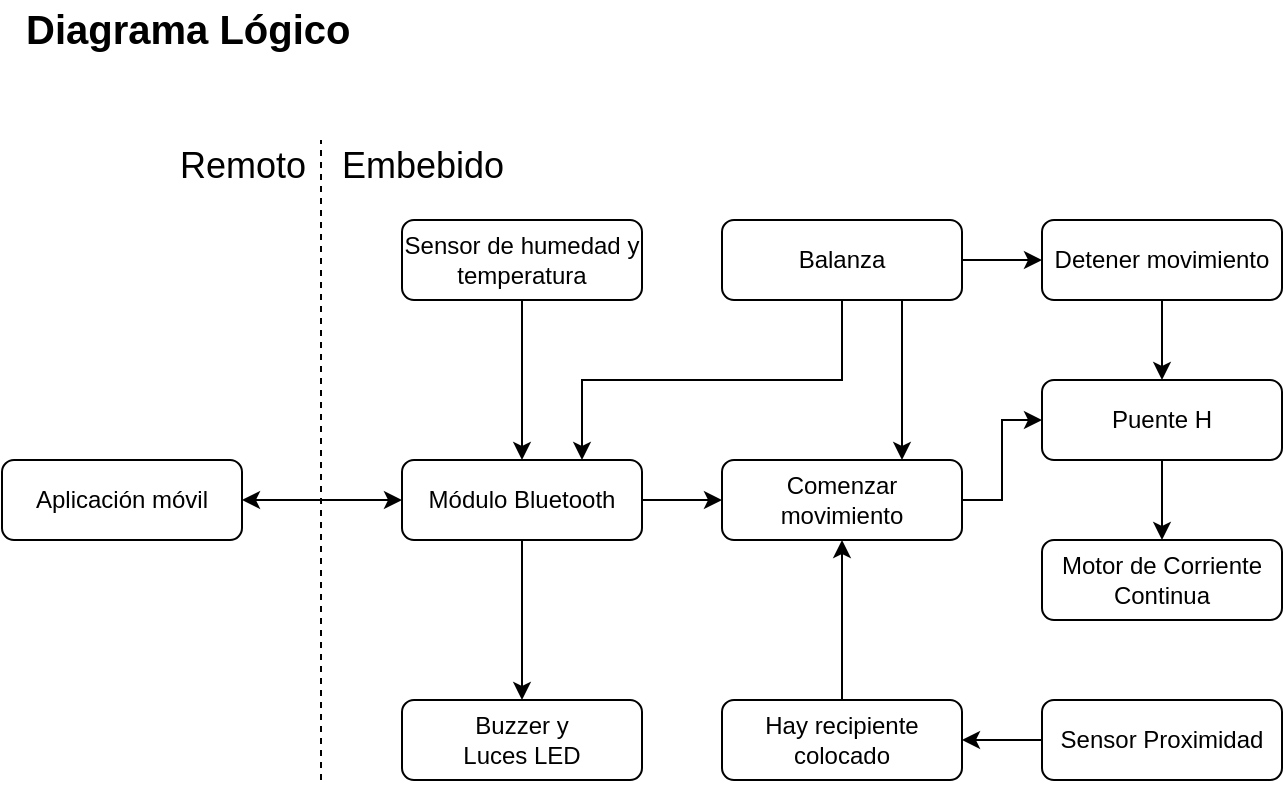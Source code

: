 <mxfile version="10.8.8" type="device"><diagram id="HATcN9iNYo2sIUN5zzX2" name="Página-1"><mxGraphModel dx="1074" dy="435" grid="1" gridSize="10" guides="1" tooltips="1" connect="1" arrows="1" fold="1" page="1" pageScale="1" pageWidth="827" pageHeight="1169" math="0" shadow="0"><root><mxCell id="0"/><mxCell id="1" parent="0"/><mxCell id="ciuTdQTVXY5eTaxED4Si-30" value="Diagrama Lógico" style="text;html=1;resizable=0;points=[];autosize=1;align=left;verticalAlign=top;spacingTop=-4;fontSize=20;fontStyle=1" parent="1" vertex="1"><mxGeometry x="10" y="10" width="170" height="30" as="geometry"/></mxCell><mxCell id="Zzn2BgYCcbiLt0wXhRQB-9" style="edgeStyle=orthogonalEdgeStyle;rounded=0;orthogonalLoop=1;jettySize=auto;html=1;exitX=1;exitY=0.5;exitDx=0;exitDy=0;entryX=0;entryY=0.5;entryDx=0;entryDy=0;startArrow=classic;startFill=1;" parent="1" source="Zzn2BgYCcbiLt0wXhRQB-3" target="PvWiB-ow_6Wo4g3hvNpm-3" edge="1"><mxGeometry relative="1" as="geometry"><mxPoint x="210" y="210" as="targetPoint"/></mxGeometry></mxCell><mxCell id="Zzn2BgYCcbiLt0wXhRQB-3" value="Aplicación móvil" style="rounded=1;whiteSpace=wrap;html=1;" parent="1" vertex="1"><mxGeometry y="240" width="120" height="40" as="geometry"/></mxCell><mxCell id="Zzn2BgYCcbiLt0wXhRQB-14" value="Remoto" style="text;html=1;resizable=0;points=[];autosize=1;align=center;verticalAlign=top;spacingTop=-4;fontSize=18;" parent="1" vertex="1"><mxGeometry x="90" y="80" width="60" height="20" as="geometry"/></mxCell><mxCell id="PvWiB-ow_6Wo4g3hvNpm-1" value="" style="endArrow=none;dashed=1;html=1;" parent="1" edge="1"><mxGeometry width="50" height="50" relative="1" as="geometry"><mxPoint x="159.5" y="400" as="sourcePoint"/><mxPoint x="159.5" y="80" as="targetPoint"/></mxGeometry></mxCell><mxCell id="PvWiB-ow_6Wo4g3hvNpm-2" value="Embebido&lt;br&gt;" style="text;html=1;resizable=0;points=[];autosize=1;align=center;verticalAlign=top;spacingTop=-4;fontSize=18;" parent="1" vertex="1"><mxGeometry x="160" y="80" width="100" height="20" as="geometry"/></mxCell><mxCell id="PvWiB-ow_6Wo4g3hvNpm-22" style="edgeStyle=orthogonalEdgeStyle;rounded=0;orthogonalLoop=1;jettySize=auto;html=1;exitX=1;exitY=0.5;exitDx=0;exitDy=0;entryX=0;entryY=0.5;entryDx=0;entryDy=0;startArrow=none;startFill=0;" parent="1" source="PvWiB-ow_6Wo4g3hvNpm-3" target="PvWiB-ow_6Wo4g3hvNpm-19" edge="1"><mxGeometry relative="1" as="geometry"/></mxCell><mxCell id="oRLLexCkFwxORk69W0yY-1" style="edgeStyle=orthogonalEdgeStyle;rounded=0;orthogonalLoop=1;jettySize=auto;html=1;exitX=0.5;exitY=1;exitDx=0;exitDy=0;entryX=0.5;entryY=0;entryDx=0;entryDy=0;" parent="1" source="PvWiB-ow_6Wo4g3hvNpm-3" target="PvWiB-ow_6Wo4g3hvNpm-5" edge="1"><mxGeometry relative="1" as="geometry"/></mxCell><mxCell id="PvWiB-ow_6Wo4g3hvNpm-3" value="Módulo Bluetooth" style="rounded=1;whiteSpace=wrap;html=1;" parent="1" vertex="1"><mxGeometry x="200" y="240" width="120" height="40" as="geometry"/></mxCell><mxCell id="PvWiB-ow_6Wo4g3hvNpm-5" value="Buzzer y &lt;br&gt;Luces LED" style="rounded=1;whiteSpace=wrap;html=1;" parent="1" vertex="1"><mxGeometry x="200" y="360" width="120" height="40" as="geometry"/></mxCell><mxCell id="oRLLexCkFwxORk69W0yY-8" style="edgeStyle=orthogonalEdgeStyle;rounded=0;orthogonalLoop=1;jettySize=auto;html=1;exitX=0.5;exitY=1;exitDx=0;exitDy=0;entryX=0.5;entryY=0;entryDx=0;entryDy=0;" parent="1" source="PvWiB-ow_6Wo4g3hvNpm-8" target="oRLLexCkFwxORk69W0yY-7" edge="1"><mxGeometry relative="1" as="geometry"/></mxCell><mxCell id="PvWiB-ow_6Wo4g3hvNpm-8" value="Puente H" style="rounded=1;whiteSpace=wrap;html=1;" parent="1" vertex="1"><mxGeometry x="520" y="200" width="120" height="40" as="geometry"/></mxCell><mxCell id="PvWiB-ow_6Wo4g3hvNpm-15" style="edgeStyle=orthogonalEdgeStyle;rounded=0;orthogonalLoop=1;jettySize=auto;html=1;exitX=1;exitY=0.5;exitDx=0;exitDy=0;entryX=0;entryY=0.5;entryDx=0;entryDy=0;" parent="1" source="PvWiB-ow_6Wo4g3hvNpm-12" target="PvWiB-ow_6Wo4g3hvNpm-14" edge="1"><mxGeometry relative="1" as="geometry"/></mxCell><mxCell id="PvWiB-ow_6Wo4g3hvNpm-24" style="edgeStyle=orthogonalEdgeStyle;rounded=0;orthogonalLoop=1;jettySize=auto;html=1;exitX=0.5;exitY=1;exitDx=0;exitDy=0;entryX=0.75;entryY=0;entryDx=0;entryDy=0;startArrow=none;startFill=0;" parent="1" source="PvWiB-ow_6Wo4g3hvNpm-12" target="PvWiB-ow_6Wo4g3hvNpm-3" edge="1"><mxGeometry relative="1" as="geometry"/></mxCell><mxCell id="6DDLq9OFUh83wpAFiLhL-1" style="edgeStyle=orthogonalEdgeStyle;rounded=0;orthogonalLoop=1;jettySize=auto;html=1;exitX=0.75;exitY=1;exitDx=0;exitDy=0;entryX=0.75;entryY=0;entryDx=0;entryDy=0;" edge="1" parent="1" source="PvWiB-ow_6Wo4g3hvNpm-12" target="PvWiB-ow_6Wo4g3hvNpm-19"><mxGeometry relative="1" as="geometry"/></mxCell><mxCell id="PvWiB-ow_6Wo4g3hvNpm-12" value="Balanza" style="rounded=1;whiteSpace=wrap;html=1;" parent="1" vertex="1"><mxGeometry x="360" y="120" width="120" height="40" as="geometry"/></mxCell><mxCell id="PvWiB-ow_6Wo4g3hvNpm-16" style="edgeStyle=orthogonalEdgeStyle;rounded=0;orthogonalLoop=1;jettySize=auto;html=1;exitX=0.5;exitY=1;exitDx=0;exitDy=0;entryX=0.5;entryY=0;entryDx=0;entryDy=0;" parent="1" source="PvWiB-ow_6Wo4g3hvNpm-14" target="PvWiB-ow_6Wo4g3hvNpm-8" edge="1"><mxGeometry relative="1" as="geometry"/></mxCell><mxCell id="PvWiB-ow_6Wo4g3hvNpm-14" value="Detener movimiento" style="rounded=1;whiteSpace=wrap;html=1;" parent="1" vertex="1"><mxGeometry x="520" y="120" width="120" height="40" as="geometry"/></mxCell><mxCell id="PvWiB-ow_6Wo4g3hvNpm-23" style="edgeStyle=orthogonalEdgeStyle;rounded=0;orthogonalLoop=1;jettySize=auto;html=1;exitX=1;exitY=0.5;exitDx=0;exitDy=0;entryX=0;entryY=0.5;entryDx=0;entryDy=0;startArrow=none;startFill=0;" parent="1" source="PvWiB-ow_6Wo4g3hvNpm-19" target="PvWiB-ow_6Wo4g3hvNpm-8" edge="1"><mxGeometry relative="1" as="geometry"/></mxCell><mxCell id="PvWiB-ow_6Wo4g3hvNpm-19" value="Comenzar movimiento" style="rounded=1;whiteSpace=wrap;html=1;" parent="1" vertex="1"><mxGeometry x="360" y="240" width="120" height="40" as="geometry"/></mxCell><mxCell id="PvWiB-ow_6Wo4g3hvNpm-26" style="edgeStyle=orthogonalEdgeStyle;rounded=0;orthogonalLoop=1;jettySize=auto;html=1;exitX=0.5;exitY=1;exitDx=0;exitDy=0;entryX=0.5;entryY=0;entryDx=0;entryDy=0;startArrow=none;startFill=0;" parent="1" source="PvWiB-ow_6Wo4g3hvNpm-25" target="PvWiB-ow_6Wo4g3hvNpm-3" edge="1"><mxGeometry relative="1" as="geometry"/></mxCell><mxCell id="PvWiB-ow_6Wo4g3hvNpm-25" value="Sensor de humedad y temperatura" style="rounded=1;whiteSpace=wrap;html=1;" parent="1" vertex="1"><mxGeometry x="200" y="120" width="120" height="40" as="geometry"/></mxCell><mxCell id="oRLLexCkFwxORk69W0yY-4" style="edgeStyle=orthogonalEdgeStyle;rounded=0;orthogonalLoop=1;jettySize=auto;html=1;exitX=0;exitY=0.5;exitDx=0;exitDy=0;entryX=1;entryY=0.5;entryDx=0;entryDy=0;" parent="1" source="PvWiB-ow_6Wo4g3hvNpm-28" target="oRLLexCkFwxORk69W0yY-3" edge="1"><mxGeometry relative="1" as="geometry"/></mxCell><mxCell id="PvWiB-ow_6Wo4g3hvNpm-28" value="Sensor Proximidad" style="rounded=1;whiteSpace=wrap;html=1;" parent="1" vertex="1"><mxGeometry x="520" y="360" width="120" height="40" as="geometry"/></mxCell><mxCell id="oRLLexCkFwxORk69W0yY-5" style="edgeStyle=orthogonalEdgeStyle;rounded=0;orthogonalLoop=1;jettySize=auto;html=1;exitX=0.5;exitY=0;exitDx=0;exitDy=0;entryX=0.5;entryY=1;entryDx=0;entryDy=0;" parent="1" source="oRLLexCkFwxORk69W0yY-3" target="PvWiB-ow_6Wo4g3hvNpm-19" edge="1"><mxGeometry relative="1" as="geometry"/></mxCell><mxCell id="oRLLexCkFwxORk69W0yY-3" value="Hay recipiente colocado" style="rounded=1;whiteSpace=wrap;html=1;" parent="1" vertex="1"><mxGeometry x="360" y="360" width="120" height="40" as="geometry"/></mxCell><mxCell id="oRLLexCkFwxORk69W0yY-7" value="Motor de Corriente Continua" style="rounded=1;whiteSpace=wrap;html=1;" parent="1" vertex="1"><mxGeometry x="520" y="280" width="120" height="40" as="geometry"/></mxCell></root></mxGraphModel></diagram></mxfile>